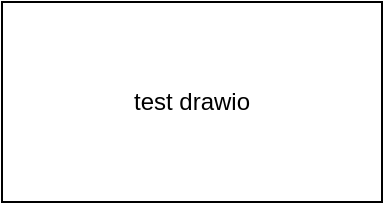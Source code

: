 <mxfile version="17.4.5" type="github">
  <diagram id="5873eW37E2wP2A9kpFlD" name="Page-1">
    <mxGraphModel dx="946" dy="543" grid="1" gridSize="10" guides="1" tooltips="1" connect="1" arrows="1" fold="1" page="1" pageScale="1" pageWidth="827" pageHeight="1169" math="0" shadow="0">
      <root>
        <mxCell id="0" />
        <mxCell id="1" parent="0" />
        <mxCell id="QgHKAzRfL7aQEf4z_DDv-1" value="test drawio" style="rounded=0;whiteSpace=wrap;html=1;" vertex="1" parent="1">
          <mxGeometry x="130" y="350" width="190" height="100" as="geometry" />
        </mxCell>
      </root>
    </mxGraphModel>
  </diagram>
</mxfile>
